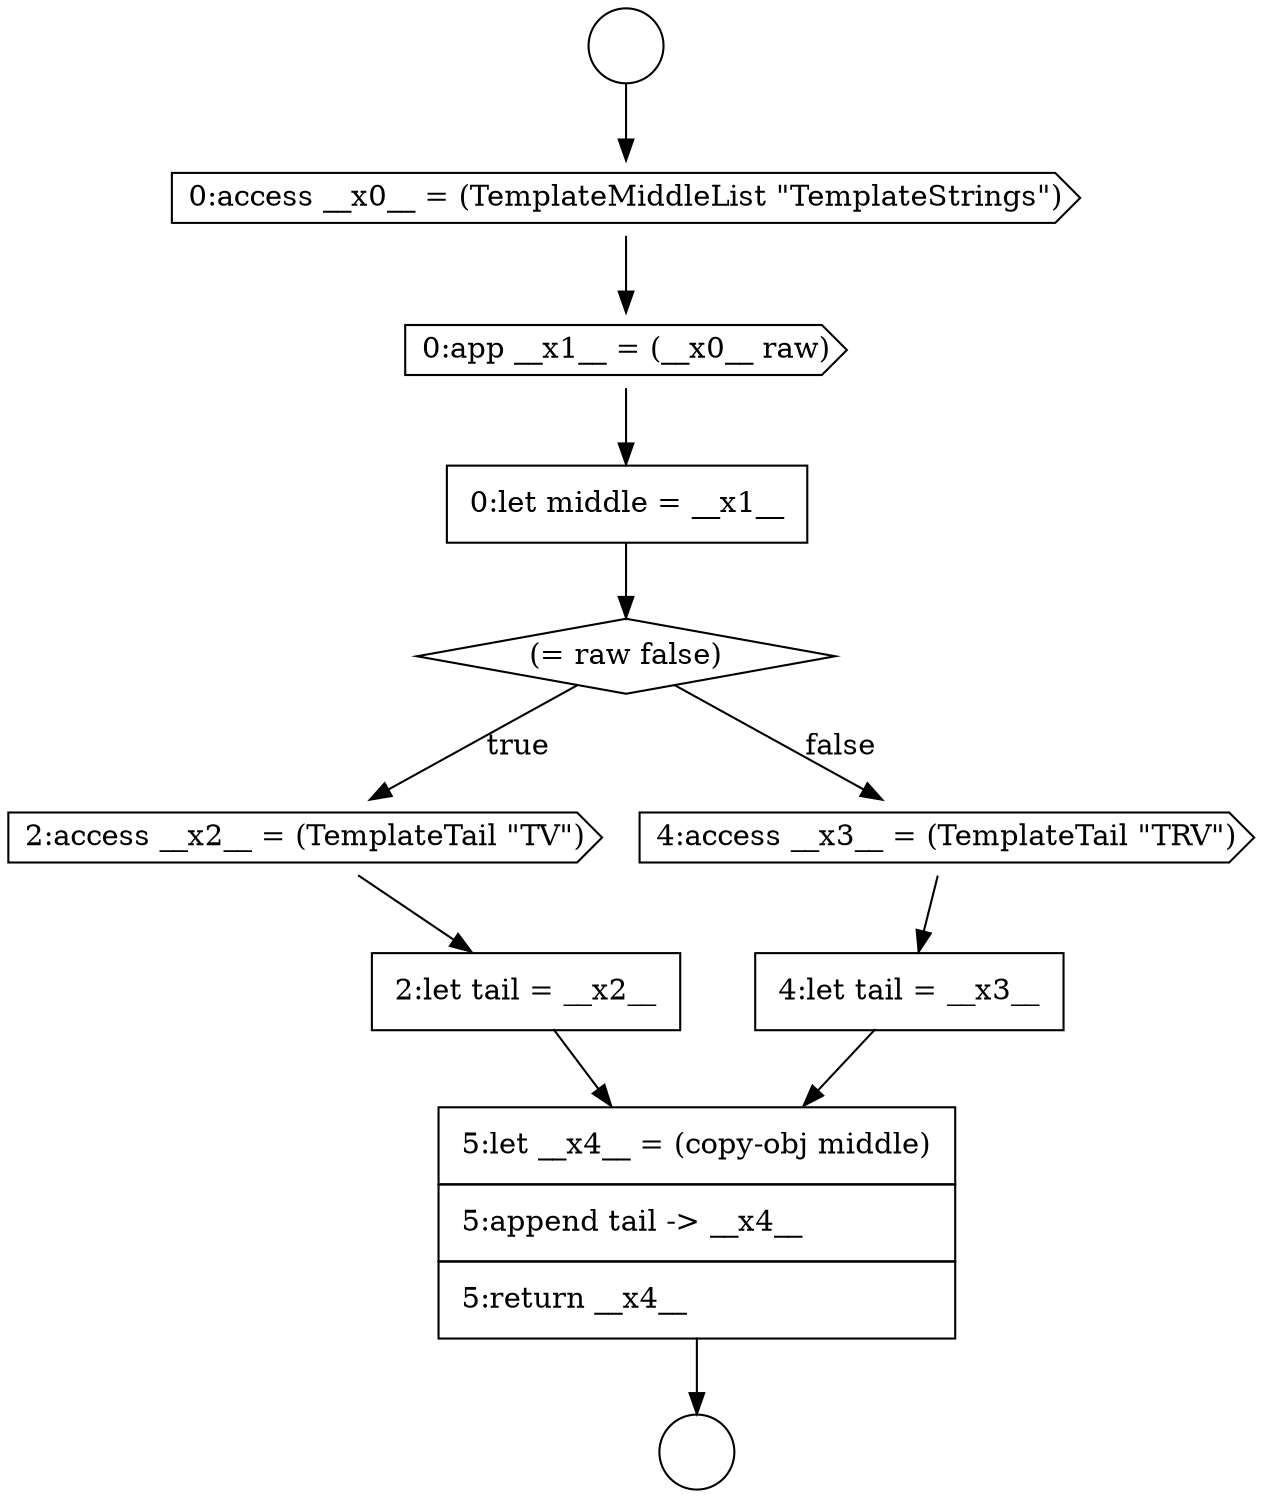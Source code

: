digraph {
  node4187 [shape=none, margin=0, label=<<font color="black">
    <table border="0" cellborder="1" cellspacing="0" cellpadding="10">
      <tr><td align="left">2:let tail = __x2__</td></tr>
    </table>
  </font>> color="black" fillcolor="white" style=filled]
  node4180 [shape=circle label=" " color="black" fillcolor="white" style=filled]
  node4184 [shape=none, margin=0, label=<<font color="black">
    <table border="0" cellborder="1" cellspacing="0" cellpadding="10">
      <tr><td align="left">0:let middle = __x1__</td></tr>
    </table>
  </font>> color="black" fillcolor="white" style=filled]
  node4186 [shape=cds, label=<<font color="black">2:access __x2__ = (TemplateTail &quot;TV&quot;)</font>> color="black" fillcolor="white" style=filled]
  node4181 [shape=circle label=" " color="black" fillcolor="white" style=filled]
  node4190 [shape=none, margin=0, label=<<font color="black">
    <table border="0" cellborder="1" cellspacing="0" cellpadding="10">
      <tr><td align="left">5:let __x4__ = (copy-obj middle)</td></tr>
      <tr><td align="left">5:append tail -&gt; __x4__</td></tr>
      <tr><td align="left">5:return __x4__</td></tr>
    </table>
  </font>> color="black" fillcolor="white" style=filled]
  node4185 [shape=diamond, label=<<font color="black">(= raw false)</font>> color="black" fillcolor="white" style=filled]
  node4182 [shape=cds, label=<<font color="black">0:access __x0__ = (TemplateMiddleList &quot;TemplateStrings&quot;)</font>> color="black" fillcolor="white" style=filled]
  node4189 [shape=none, margin=0, label=<<font color="black">
    <table border="0" cellborder="1" cellspacing="0" cellpadding="10">
      <tr><td align="left">4:let tail = __x3__</td></tr>
    </table>
  </font>> color="black" fillcolor="white" style=filled]
  node4188 [shape=cds, label=<<font color="black">4:access __x3__ = (TemplateTail &quot;TRV&quot;)</font>> color="black" fillcolor="white" style=filled]
  node4183 [shape=cds, label=<<font color="black">0:app __x1__ = (__x0__ raw)</font>> color="black" fillcolor="white" style=filled]
  node4188 -> node4189 [ color="black"]
  node4186 -> node4187 [ color="black"]
  node4187 -> node4190 [ color="black"]
  node4189 -> node4190 [ color="black"]
  node4182 -> node4183 [ color="black"]
  node4190 -> node4181 [ color="black"]
  node4185 -> node4186 [label=<<font color="black">true</font>> color="black"]
  node4185 -> node4188 [label=<<font color="black">false</font>> color="black"]
  node4180 -> node4182 [ color="black"]
  node4184 -> node4185 [ color="black"]
  node4183 -> node4184 [ color="black"]
}
